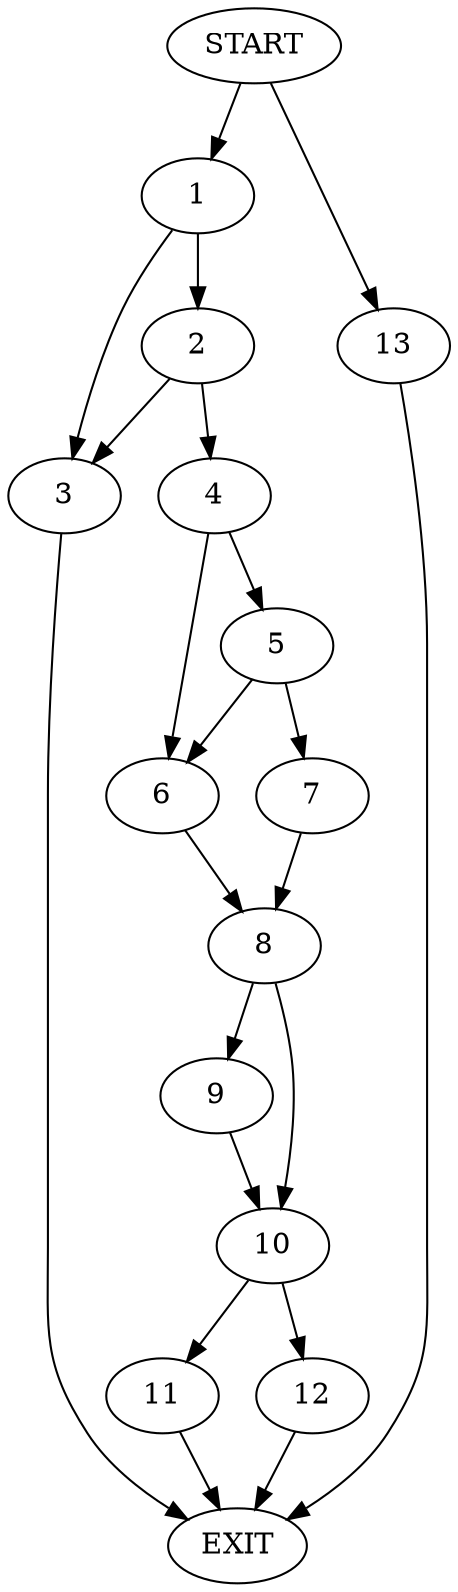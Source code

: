 digraph {
0 [label="START"]
14 [label="EXIT"]
0 -> 1
1 -> 2
1 -> 3
2 -> 4
2 -> 3
3 -> 14
4 -> 5
4 -> 6
5 -> 7
5 -> 6
6 -> 8
7 -> 8
8 -> 9
8 -> 10
9 -> 10
10 -> 11
10 -> 12
0 -> 13
13 -> 14
11 -> 14
12 -> 14
}
